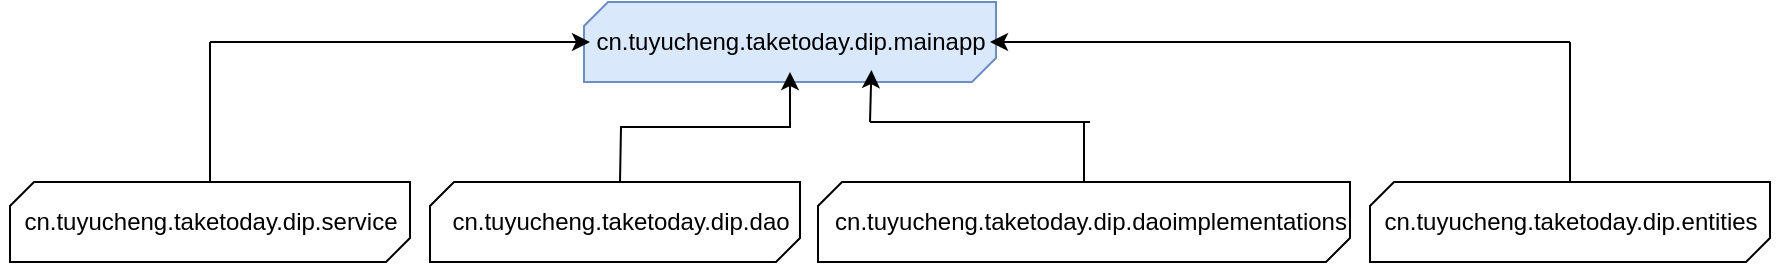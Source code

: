 <mxfile version="20.6.2" type="device"><diagram id="rkHW8tA_Hgc4yFCQyFYV" name="第 1 页"><mxGraphModel dx="782" dy="509" grid="1" gridSize="10" guides="1" tooltips="1" connect="1" arrows="1" fold="1" page="1" pageScale="1" pageWidth="827" pageHeight="1169" math="0" shadow="0"><root><mxCell id="0"/><mxCell id="1" parent="0"/><mxCell id="_5bL4WAElB8M9nG6rtR_-1" value="" style="verticalLabelPosition=bottom;verticalAlign=top;html=1;shape=mxgraph.basic.diag_snip_rect;dx=6;whiteSpace=wrap;fillColor=#dae8fc;strokeColor=#6c8ebf;" vertex="1" parent="1"><mxGeometry x="297" y="40" width="206" height="40" as="geometry"/></mxCell><mxCell id="_5bL4WAElB8M9nG6rtR_-2" value="cn.tuyucheng.taketoday.dip.mainapp" style="text;html=1;align=center;verticalAlign=middle;resizable=0;points=[];autosize=1;" vertex="1" parent="1"><mxGeometry x="290" y="45" width="220" height="30" as="geometry"/></mxCell><mxCell id="_5bL4WAElB8M9nG6rtR_-3" value="" style="verticalLabelPosition=bottom;verticalAlign=top;html=1;shape=mxgraph.basic.diag_snip_rect;dx=6;whiteSpace=wrap;" vertex="1" parent="1"><mxGeometry x="10" y="130" width="200" height="40" as="geometry"/></mxCell><mxCell id="_5bL4WAElB8M9nG6rtR_-4" value="cn.tuyucheng.taketoday.dip.service&lt;br&gt;" style="text;html=1;align=center;verticalAlign=middle;resizable=0;points=[];autosize=1;strokeColor=none;fillColor=none;" vertex="1" parent="1"><mxGeometry x="5" y="135" width="210" height="30" as="geometry"/></mxCell><mxCell id="_5bL4WAElB8M9nG6rtR_-5" value="" style="verticalLabelPosition=bottom;verticalAlign=top;html=1;shape=mxgraph.basic.diag_snip_rect;dx=6;whiteSpace=wrap;" vertex="1" parent="1"><mxGeometry x="220" y="130" width="185" height="40" as="geometry"/></mxCell><mxCell id="_5bL4WAElB8M9nG6rtR_-20" value="" style="edgeStyle=orthogonalEdgeStyle;rounded=0;orthogonalLoop=1;jettySize=auto;html=1;" edge="1" parent="1" target="_5bL4WAElB8M9nG6rtR_-2"><mxGeometry relative="1" as="geometry"><mxPoint x="315" y="130" as="sourcePoint"/></mxGeometry></mxCell><mxCell id="_5bL4WAElB8M9nG6rtR_-6" value="cn.tuyucheng.taketoday.dip.dao" style="text;html=1;align=center;verticalAlign=middle;resizable=0;points=[];autosize=1;strokeColor=none;fillColor=none;" vertex="1" parent="1"><mxGeometry x="220" y="135" width="190" height="30" as="geometry"/></mxCell><mxCell id="_5bL4WAElB8M9nG6rtR_-7" value="" style="verticalLabelPosition=bottom;verticalAlign=top;html=1;shape=mxgraph.basic.diag_snip_rect;dx=6;whiteSpace=wrap;" vertex="1" parent="1"><mxGeometry x="414" y="130" width="266" height="40" as="geometry"/></mxCell><mxCell id="_5bL4WAElB8M9nG6rtR_-8" value="cn.tuyucheng.taketoday.dip.daoimplementations" style="text;html=1;align=center;verticalAlign=middle;resizable=0;points=[];autosize=1;strokeColor=none;fillColor=none;" vertex="1" parent="1"><mxGeometry x="410" y="135" width="280" height="30" as="geometry"/></mxCell><mxCell id="_5bL4WAElB8M9nG6rtR_-9" value="" style="verticalLabelPosition=bottom;verticalAlign=top;html=1;shape=mxgraph.basic.diag_snip_rect;dx=6;whiteSpace=wrap;" vertex="1" parent="1"><mxGeometry x="690" y="130" width="200" height="40" as="geometry"/></mxCell><mxCell id="_5bL4WAElB8M9nG6rtR_-10" value="cn.tuyucheng.taketoday.dip.entities" style="text;html=1;align=center;verticalAlign=middle;resizable=0;points=[];autosize=1;strokeColor=none;fillColor=none;" vertex="1" parent="1"><mxGeometry x="685" y="135" width="210" height="30" as="geometry"/></mxCell><mxCell id="_5bL4WAElB8M9nG6rtR_-15" value="" style="endArrow=none;html=1;rounded=0;" edge="1" parent="1"><mxGeometry width="50" height="50" relative="1" as="geometry"><mxPoint x="110" y="130" as="sourcePoint"/><mxPoint x="110" y="60" as="targetPoint"/></mxGeometry></mxCell><mxCell id="_5bL4WAElB8M9nG6rtR_-16" value="" style="endArrow=classic;html=1;rounded=0;" edge="1" parent="1"><mxGeometry width="50" height="50" relative="1" as="geometry"><mxPoint x="110" y="60" as="sourcePoint"/><mxPoint x="300" y="60" as="targetPoint"/></mxGeometry></mxCell><mxCell id="_5bL4WAElB8M9nG6rtR_-17" value="" style="endArrow=classic;html=1;rounded=0;" edge="1" parent="1"><mxGeometry width="50" height="50" relative="1" as="geometry"><mxPoint x="790" y="60" as="sourcePoint"/><mxPoint x="500" y="60" as="targetPoint"/></mxGeometry></mxCell><mxCell id="_5bL4WAElB8M9nG6rtR_-18" value="" style="endArrow=none;html=1;rounded=0;exitX=0.5;exitY=0;exitDx=0;exitDy=0;exitPerimeter=0;" edge="1" parent="1" source="_5bL4WAElB8M9nG6rtR_-9"><mxGeometry width="50" height="50" relative="1" as="geometry"><mxPoint x="790" y="120" as="sourcePoint"/><mxPoint x="790" y="60" as="targetPoint"/></mxGeometry></mxCell><mxCell id="_5bL4WAElB8M9nG6rtR_-27" value="" style="endArrow=none;html=1;rounded=0;exitX=0.5;exitY=0;exitDx=0;exitDy=0;exitPerimeter=0;" edge="1" parent="1" source="_5bL4WAElB8M9nG6rtR_-7"><mxGeometry width="50" height="50" relative="1" as="geometry"><mxPoint x="520" y="130" as="sourcePoint"/><mxPoint x="547" y="100" as="targetPoint"/></mxGeometry></mxCell><mxCell id="_5bL4WAElB8M9nG6rtR_-28" value="" style="endArrow=none;html=1;rounded=0;" edge="1" parent="1"><mxGeometry width="50" height="50" relative="1" as="geometry"><mxPoint x="440" y="100" as="sourcePoint"/><mxPoint x="550" y="100" as="targetPoint"/></mxGeometry></mxCell><mxCell id="_5bL4WAElB8M9nG6rtR_-29" value="" style="endArrow=classic;html=1;rounded=0;entryX=0.685;entryY=0.967;entryDx=0;entryDy=0;entryPerimeter=0;" edge="1" parent="1" target="_5bL4WAElB8M9nG6rtR_-2"><mxGeometry width="50" height="50" relative="1" as="geometry"><mxPoint x="440" y="100" as="sourcePoint"/><mxPoint x="440" y="80" as="targetPoint"/></mxGeometry></mxCell></root></mxGraphModel></diagram></mxfile>